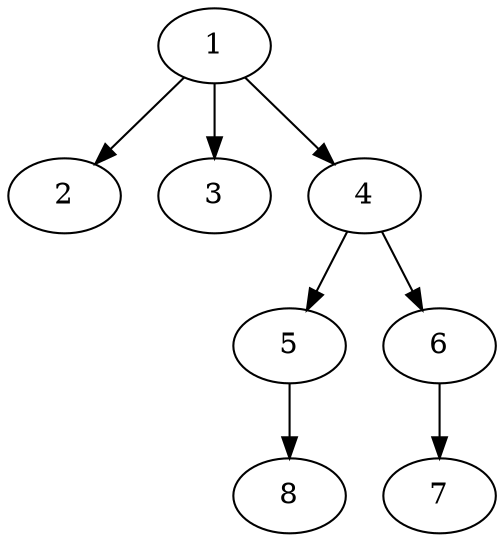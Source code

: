 // DAG automatically generated by daggen at Fri May 24 12:58:02 2024
// daggen-master/daggen -n 8 --fat 0.5 --density 0.5 --regular 0.5 --jump 2 --minalpha 20 --maxalpha 50 --dot -o dags_dot_8/sim_0.dot 
digraph G {
  1 [size="782757789696", alpha="49.90"]
  1 -> 2 [size ="679477248"]
  1 -> 3 [size ="679477248"]
  1 -> 4 [size ="679477248"]
  2 [size="7061132418", alpha="41.25"]
  3 [size="8589934592", alpha="32.52"]
  4 [size="8731337385", alpha="38.56"]
  4 -> 5 [size ="301989888"]
  4 -> 6 [size ="301989888"]
  5 [size="419504700933", alpha="24.86"]
  5 -> 8 [size ="679477248"]
  6 [size="31392037255", alpha="26.27"]
  6 -> 7 [size ="75497472"]
  7 [size="22391372882", alpha="47.83"]
  8 [size="12691811722", alpha="41.18"]
}
